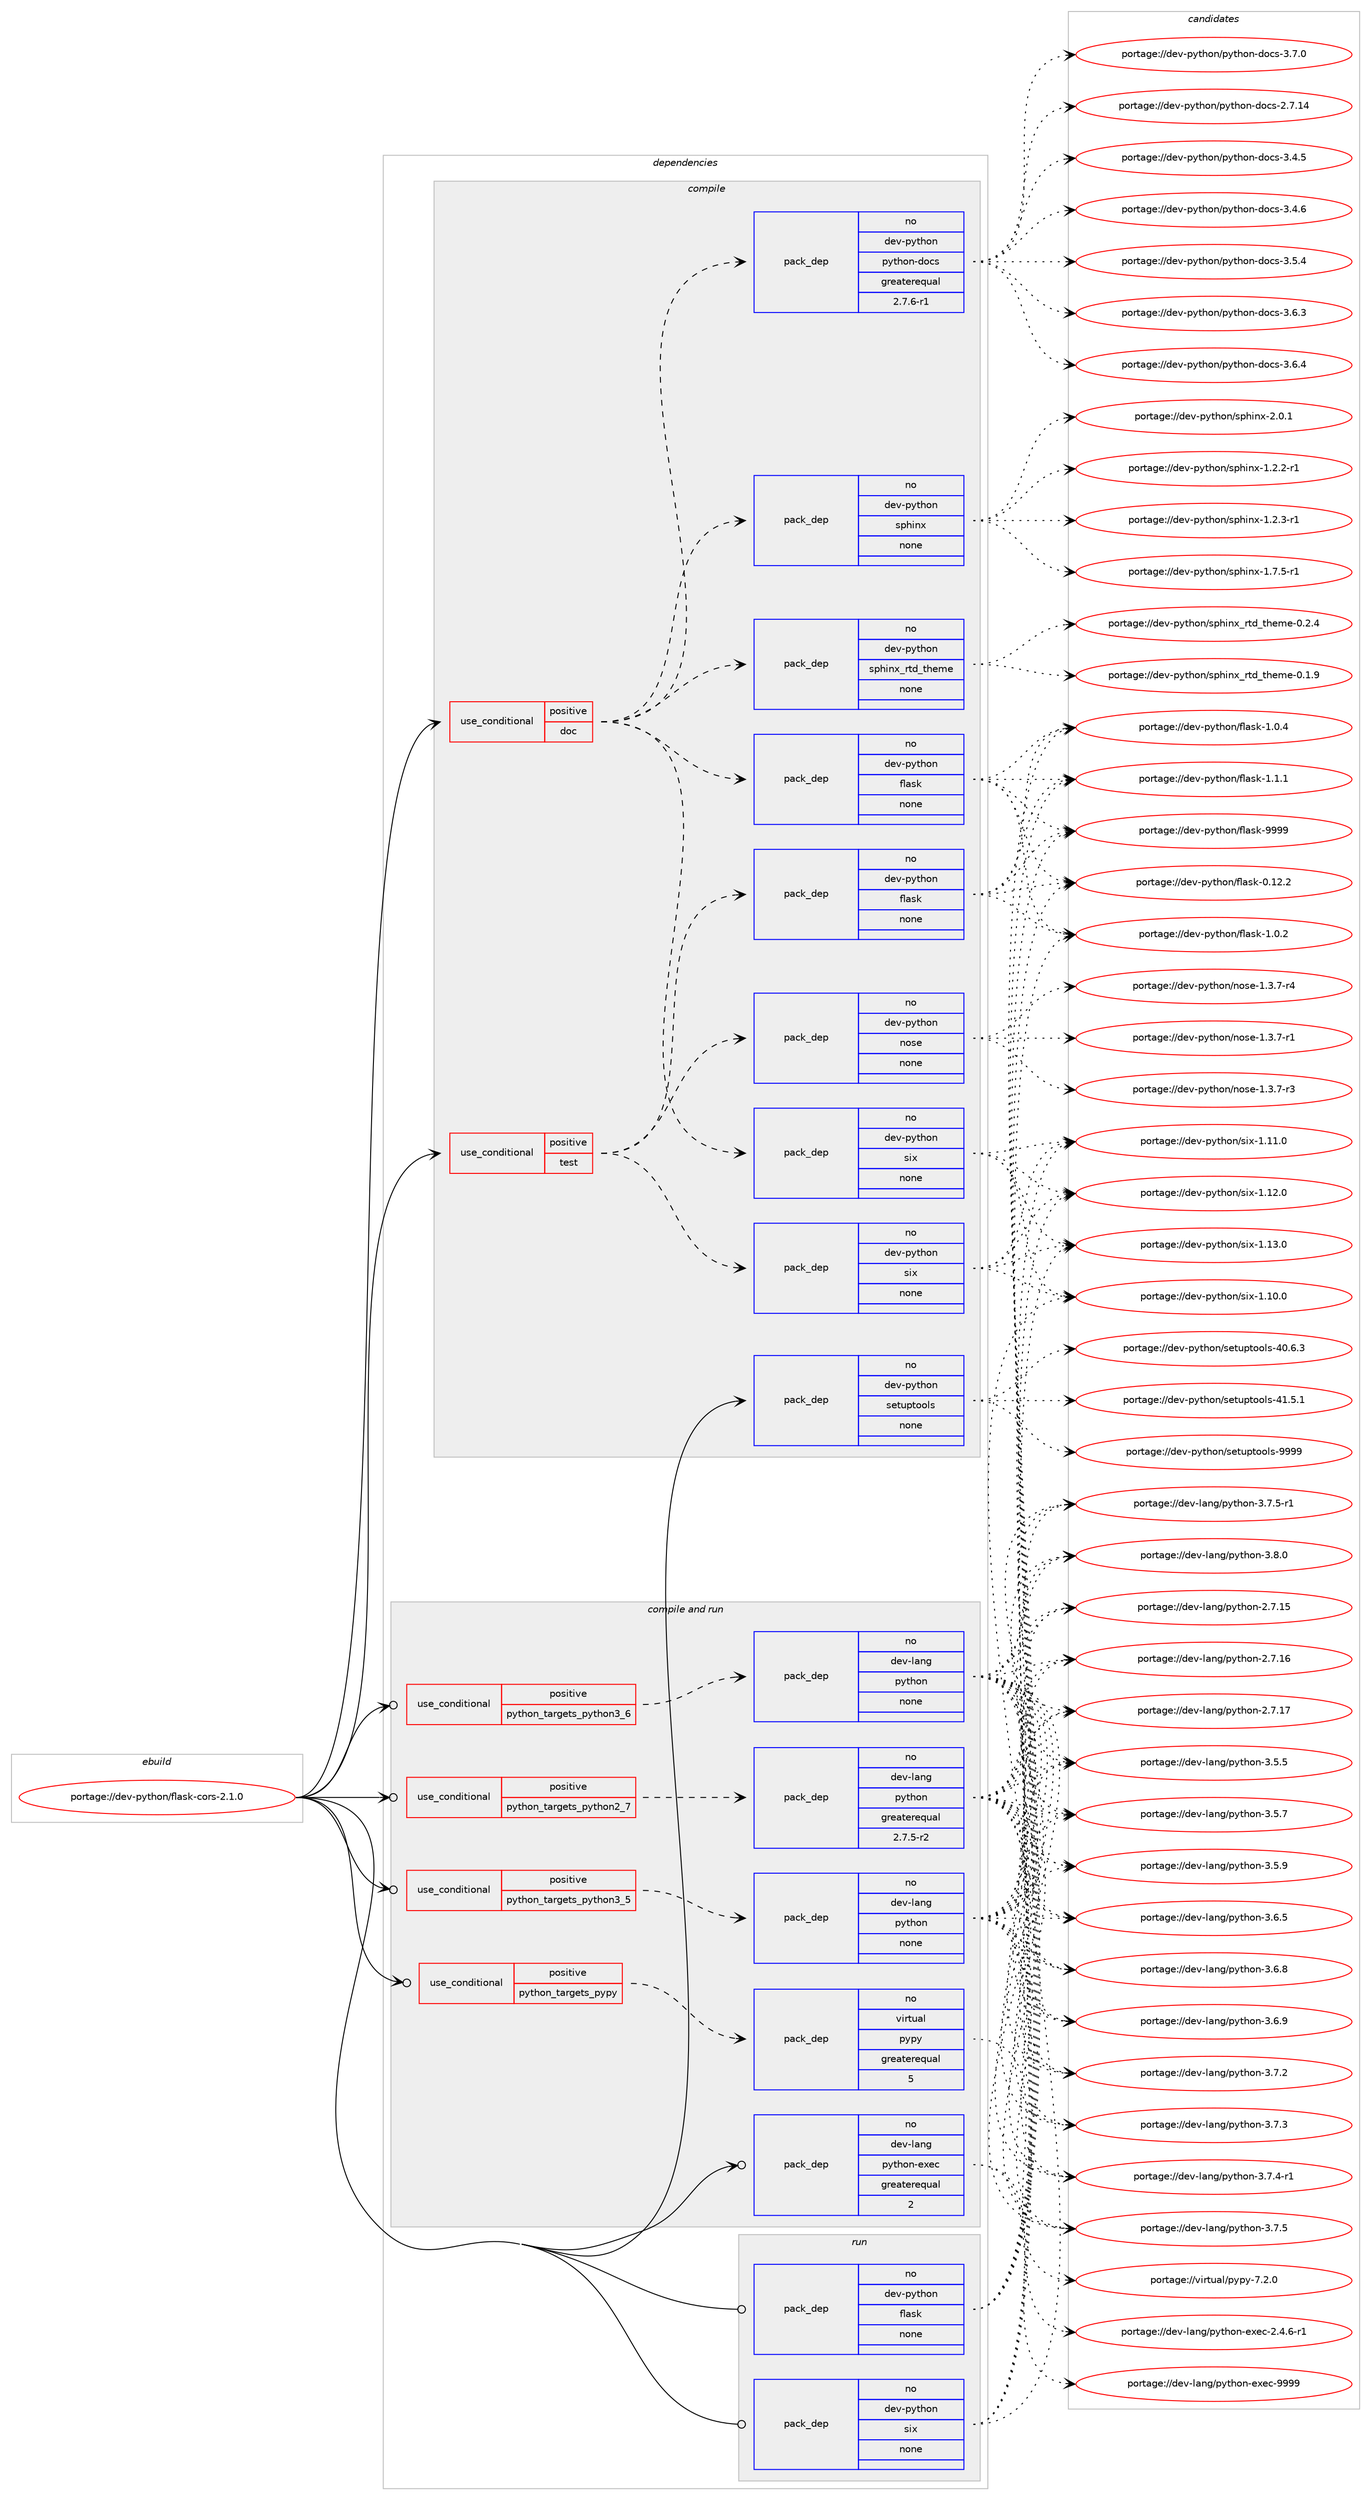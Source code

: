 digraph prolog {

# *************
# Graph options
# *************

newrank=true;
concentrate=true;
compound=true;
graph [rankdir=LR,fontname=Helvetica,fontsize=10,ranksep=1.5];#, ranksep=2.5, nodesep=0.2];
edge  [arrowhead=vee];
node  [fontname=Helvetica,fontsize=10];

# **********
# The ebuild
# **********

subgraph cluster_leftcol {
color=gray;
rank=same;
label=<<i>ebuild</i>>;
id [label="portage://dev-python/flask-cors-2.1.0", color=red, width=4, href="../dev-python/flask-cors-2.1.0.svg"];
}

# ****************
# The dependencies
# ****************

subgraph cluster_midcol {
color=gray;
label=<<i>dependencies</i>>;
subgraph cluster_compile {
fillcolor="#eeeeee";
style=filled;
label=<<i>compile</i>>;
subgraph cond28692 {
dependency139690 [label=<<TABLE BORDER="0" CELLBORDER="1" CELLSPACING="0" CELLPADDING="4"><TR><TD ROWSPAN="3" CELLPADDING="10">use_conditional</TD></TR><TR><TD>positive</TD></TR><TR><TD>doc</TD></TR></TABLE>>, shape=none, color=red];
subgraph pack107680 {
dependency139691 [label=<<TABLE BORDER="0" CELLBORDER="1" CELLSPACING="0" CELLPADDING="4" WIDTH="220"><TR><TD ROWSPAN="6" CELLPADDING="30">pack_dep</TD></TR><TR><TD WIDTH="110">no</TD></TR><TR><TD>dev-python</TD></TR><TR><TD>flask</TD></TR><TR><TD>none</TD></TR><TR><TD></TD></TR></TABLE>>, shape=none, color=blue];
}
dependency139690:e -> dependency139691:w [weight=20,style="dashed",arrowhead="vee"];
subgraph pack107681 {
dependency139692 [label=<<TABLE BORDER="0" CELLBORDER="1" CELLSPACING="0" CELLPADDING="4" WIDTH="220"><TR><TD ROWSPAN="6" CELLPADDING="30">pack_dep</TD></TR><TR><TD WIDTH="110">no</TD></TR><TR><TD>dev-python</TD></TR><TR><TD>six</TD></TR><TR><TD>none</TD></TR><TR><TD></TD></TR></TABLE>>, shape=none, color=blue];
}
dependency139690:e -> dependency139692:w [weight=20,style="dashed",arrowhead="vee"];
subgraph pack107682 {
dependency139693 [label=<<TABLE BORDER="0" CELLBORDER="1" CELLSPACING="0" CELLPADDING="4" WIDTH="220"><TR><TD ROWSPAN="6" CELLPADDING="30">pack_dep</TD></TR><TR><TD WIDTH="110">no</TD></TR><TR><TD>dev-python</TD></TR><TR><TD>sphinx</TD></TR><TR><TD>none</TD></TR><TR><TD></TD></TR></TABLE>>, shape=none, color=blue];
}
dependency139690:e -> dependency139693:w [weight=20,style="dashed",arrowhead="vee"];
subgraph pack107683 {
dependency139694 [label=<<TABLE BORDER="0" CELLBORDER="1" CELLSPACING="0" CELLPADDING="4" WIDTH="220"><TR><TD ROWSPAN="6" CELLPADDING="30">pack_dep</TD></TR><TR><TD WIDTH="110">no</TD></TR><TR><TD>dev-python</TD></TR><TR><TD>python-docs</TD></TR><TR><TD>greaterequal</TD></TR><TR><TD>2.7.6-r1</TD></TR></TABLE>>, shape=none, color=blue];
}
dependency139690:e -> dependency139694:w [weight=20,style="dashed",arrowhead="vee"];
subgraph pack107684 {
dependency139695 [label=<<TABLE BORDER="0" CELLBORDER="1" CELLSPACING="0" CELLPADDING="4" WIDTH="220"><TR><TD ROWSPAN="6" CELLPADDING="30">pack_dep</TD></TR><TR><TD WIDTH="110">no</TD></TR><TR><TD>dev-python</TD></TR><TR><TD>sphinx_rtd_theme</TD></TR><TR><TD>none</TD></TR><TR><TD></TD></TR></TABLE>>, shape=none, color=blue];
}
dependency139690:e -> dependency139695:w [weight=20,style="dashed",arrowhead="vee"];
}
id:e -> dependency139690:w [weight=20,style="solid",arrowhead="vee"];
subgraph cond28693 {
dependency139696 [label=<<TABLE BORDER="0" CELLBORDER="1" CELLSPACING="0" CELLPADDING="4"><TR><TD ROWSPAN="3" CELLPADDING="10">use_conditional</TD></TR><TR><TD>positive</TD></TR><TR><TD>test</TD></TR></TABLE>>, shape=none, color=red];
subgraph pack107685 {
dependency139697 [label=<<TABLE BORDER="0" CELLBORDER="1" CELLSPACING="0" CELLPADDING="4" WIDTH="220"><TR><TD ROWSPAN="6" CELLPADDING="30">pack_dep</TD></TR><TR><TD WIDTH="110">no</TD></TR><TR><TD>dev-python</TD></TR><TR><TD>flask</TD></TR><TR><TD>none</TD></TR><TR><TD></TD></TR></TABLE>>, shape=none, color=blue];
}
dependency139696:e -> dependency139697:w [weight=20,style="dashed",arrowhead="vee"];
subgraph pack107686 {
dependency139698 [label=<<TABLE BORDER="0" CELLBORDER="1" CELLSPACING="0" CELLPADDING="4" WIDTH="220"><TR><TD ROWSPAN="6" CELLPADDING="30">pack_dep</TD></TR><TR><TD WIDTH="110">no</TD></TR><TR><TD>dev-python</TD></TR><TR><TD>six</TD></TR><TR><TD>none</TD></TR><TR><TD></TD></TR></TABLE>>, shape=none, color=blue];
}
dependency139696:e -> dependency139698:w [weight=20,style="dashed",arrowhead="vee"];
subgraph pack107687 {
dependency139699 [label=<<TABLE BORDER="0" CELLBORDER="1" CELLSPACING="0" CELLPADDING="4" WIDTH="220"><TR><TD ROWSPAN="6" CELLPADDING="30">pack_dep</TD></TR><TR><TD WIDTH="110">no</TD></TR><TR><TD>dev-python</TD></TR><TR><TD>nose</TD></TR><TR><TD>none</TD></TR><TR><TD></TD></TR></TABLE>>, shape=none, color=blue];
}
dependency139696:e -> dependency139699:w [weight=20,style="dashed",arrowhead="vee"];
}
id:e -> dependency139696:w [weight=20,style="solid",arrowhead="vee"];
subgraph pack107688 {
dependency139700 [label=<<TABLE BORDER="0" CELLBORDER="1" CELLSPACING="0" CELLPADDING="4" WIDTH="220"><TR><TD ROWSPAN="6" CELLPADDING="30">pack_dep</TD></TR><TR><TD WIDTH="110">no</TD></TR><TR><TD>dev-python</TD></TR><TR><TD>setuptools</TD></TR><TR><TD>none</TD></TR><TR><TD></TD></TR></TABLE>>, shape=none, color=blue];
}
id:e -> dependency139700:w [weight=20,style="solid",arrowhead="vee"];
}
subgraph cluster_compileandrun {
fillcolor="#eeeeee";
style=filled;
label=<<i>compile and run</i>>;
subgraph cond28694 {
dependency139701 [label=<<TABLE BORDER="0" CELLBORDER="1" CELLSPACING="0" CELLPADDING="4"><TR><TD ROWSPAN="3" CELLPADDING="10">use_conditional</TD></TR><TR><TD>positive</TD></TR><TR><TD>python_targets_pypy</TD></TR></TABLE>>, shape=none, color=red];
subgraph pack107689 {
dependency139702 [label=<<TABLE BORDER="0" CELLBORDER="1" CELLSPACING="0" CELLPADDING="4" WIDTH="220"><TR><TD ROWSPAN="6" CELLPADDING="30">pack_dep</TD></TR><TR><TD WIDTH="110">no</TD></TR><TR><TD>virtual</TD></TR><TR><TD>pypy</TD></TR><TR><TD>greaterequal</TD></TR><TR><TD>5</TD></TR></TABLE>>, shape=none, color=blue];
}
dependency139701:e -> dependency139702:w [weight=20,style="dashed",arrowhead="vee"];
}
id:e -> dependency139701:w [weight=20,style="solid",arrowhead="odotvee"];
subgraph cond28695 {
dependency139703 [label=<<TABLE BORDER="0" CELLBORDER="1" CELLSPACING="0" CELLPADDING="4"><TR><TD ROWSPAN="3" CELLPADDING="10">use_conditional</TD></TR><TR><TD>positive</TD></TR><TR><TD>python_targets_python2_7</TD></TR></TABLE>>, shape=none, color=red];
subgraph pack107690 {
dependency139704 [label=<<TABLE BORDER="0" CELLBORDER="1" CELLSPACING="0" CELLPADDING="4" WIDTH="220"><TR><TD ROWSPAN="6" CELLPADDING="30">pack_dep</TD></TR><TR><TD WIDTH="110">no</TD></TR><TR><TD>dev-lang</TD></TR><TR><TD>python</TD></TR><TR><TD>greaterequal</TD></TR><TR><TD>2.7.5-r2</TD></TR></TABLE>>, shape=none, color=blue];
}
dependency139703:e -> dependency139704:w [weight=20,style="dashed",arrowhead="vee"];
}
id:e -> dependency139703:w [weight=20,style="solid",arrowhead="odotvee"];
subgraph cond28696 {
dependency139705 [label=<<TABLE BORDER="0" CELLBORDER="1" CELLSPACING="0" CELLPADDING="4"><TR><TD ROWSPAN="3" CELLPADDING="10">use_conditional</TD></TR><TR><TD>positive</TD></TR><TR><TD>python_targets_python3_5</TD></TR></TABLE>>, shape=none, color=red];
subgraph pack107691 {
dependency139706 [label=<<TABLE BORDER="0" CELLBORDER="1" CELLSPACING="0" CELLPADDING="4" WIDTH="220"><TR><TD ROWSPAN="6" CELLPADDING="30">pack_dep</TD></TR><TR><TD WIDTH="110">no</TD></TR><TR><TD>dev-lang</TD></TR><TR><TD>python</TD></TR><TR><TD>none</TD></TR><TR><TD></TD></TR></TABLE>>, shape=none, color=blue];
}
dependency139705:e -> dependency139706:w [weight=20,style="dashed",arrowhead="vee"];
}
id:e -> dependency139705:w [weight=20,style="solid",arrowhead="odotvee"];
subgraph cond28697 {
dependency139707 [label=<<TABLE BORDER="0" CELLBORDER="1" CELLSPACING="0" CELLPADDING="4"><TR><TD ROWSPAN="3" CELLPADDING="10">use_conditional</TD></TR><TR><TD>positive</TD></TR><TR><TD>python_targets_python3_6</TD></TR></TABLE>>, shape=none, color=red];
subgraph pack107692 {
dependency139708 [label=<<TABLE BORDER="0" CELLBORDER="1" CELLSPACING="0" CELLPADDING="4" WIDTH="220"><TR><TD ROWSPAN="6" CELLPADDING="30">pack_dep</TD></TR><TR><TD WIDTH="110">no</TD></TR><TR><TD>dev-lang</TD></TR><TR><TD>python</TD></TR><TR><TD>none</TD></TR><TR><TD></TD></TR></TABLE>>, shape=none, color=blue];
}
dependency139707:e -> dependency139708:w [weight=20,style="dashed",arrowhead="vee"];
}
id:e -> dependency139707:w [weight=20,style="solid",arrowhead="odotvee"];
subgraph pack107693 {
dependency139709 [label=<<TABLE BORDER="0" CELLBORDER="1" CELLSPACING="0" CELLPADDING="4" WIDTH="220"><TR><TD ROWSPAN="6" CELLPADDING="30">pack_dep</TD></TR><TR><TD WIDTH="110">no</TD></TR><TR><TD>dev-lang</TD></TR><TR><TD>python-exec</TD></TR><TR><TD>greaterequal</TD></TR><TR><TD>2</TD></TR></TABLE>>, shape=none, color=blue];
}
id:e -> dependency139709:w [weight=20,style="solid",arrowhead="odotvee"];
}
subgraph cluster_run {
fillcolor="#eeeeee";
style=filled;
label=<<i>run</i>>;
subgraph pack107694 {
dependency139710 [label=<<TABLE BORDER="0" CELLBORDER="1" CELLSPACING="0" CELLPADDING="4" WIDTH="220"><TR><TD ROWSPAN="6" CELLPADDING="30">pack_dep</TD></TR><TR><TD WIDTH="110">no</TD></TR><TR><TD>dev-python</TD></TR><TR><TD>flask</TD></TR><TR><TD>none</TD></TR><TR><TD></TD></TR></TABLE>>, shape=none, color=blue];
}
id:e -> dependency139710:w [weight=20,style="solid",arrowhead="odot"];
subgraph pack107695 {
dependency139711 [label=<<TABLE BORDER="0" CELLBORDER="1" CELLSPACING="0" CELLPADDING="4" WIDTH="220"><TR><TD ROWSPAN="6" CELLPADDING="30">pack_dep</TD></TR><TR><TD WIDTH="110">no</TD></TR><TR><TD>dev-python</TD></TR><TR><TD>six</TD></TR><TR><TD>none</TD></TR><TR><TD></TD></TR></TABLE>>, shape=none, color=blue];
}
id:e -> dependency139711:w [weight=20,style="solid",arrowhead="odot"];
}
}

# **************
# The candidates
# **************

subgraph cluster_choices {
rank=same;
color=gray;
label=<<i>candidates</i>>;

subgraph choice107680 {
color=black;
nodesep=1;
choiceportage10010111845112121116104111110471021089711510745484649504650 [label="portage://dev-python/flask-0.12.2", color=red, width=4,href="../dev-python/flask-0.12.2.svg"];
choiceportage100101118451121211161041111104710210897115107454946484650 [label="portage://dev-python/flask-1.0.2", color=red, width=4,href="../dev-python/flask-1.0.2.svg"];
choiceportage100101118451121211161041111104710210897115107454946484652 [label="portage://dev-python/flask-1.0.4", color=red, width=4,href="../dev-python/flask-1.0.4.svg"];
choiceportage100101118451121211161041111104710210897115107454946494649 [label="portage://dev-python/flask-1.1.1", color=red, width=4,href="../dev-python/flask-1.1.1.svg"];
choiceportage1001011184511212111610411111047102108971151074557575757 [label="portage://dev-python/flask-9999", color=red, width=4,href="../dev-python/flask-9999.svg"];
dependency139691:e -> choiceportage10010111845112121116104111110471021089711510745484649504650:w [style=dotted,weight="100"];
dependency139691:e -> choiceportage100101118451121211161041111104710210897115107454946484650:w [style=dotted,weight="100"];
dependency139691:e -> choiceportage100101118451121211161041111104710210897115107454946484652:w [style=dotted,weight="100"];
dependency139691:e -> choiceportage100101118451121211161041111104710210897115107454946494649:w [style=dotted,weight="100"];
dependency139691:e -> choiceportage1001011184511212111610411111047102108971151074557575757:w [style=dotted,weight="100"];
}
subgraph choice107681 {
color=black;
nodesep=1;
choiceportage100101118451121211161041111104711510512045494649484648 [label="portage://dev-python/six-1.10.0", color=red, width=4,href="../dev-python/six-1.10.0.svg"];
choiceportage100101118451121211161041111104711510512045494649494648 [label="portage://dev-python/six-1.11.0", color=red, width=4,href="../dev-python/six-1.11.0.svg"];
choiceportage100101118451121211161041111104711510512045494649504648 [label="portage://dev-python/six-1.12.0", color=red, width=4,href="../dev-python/six-1.12.0.svg"];
choiceportage100101118451121211161041111104711510512045494649514648 [label="portage://dev-python/six-1.13.0", color=red, width=4,href="../dev-python/six-1.13.0.svg"];
dependency139692:e -> choiceportage100101118451121211161041111104711510512045494649484648:w [style=dotted,weight="100"];
dependency139692:e -> choiceportage100101118451121211161041111104711510512045494649494648:w [style=dotted,weight="100"];
dependency139692:e -> choiceportage100101118451121211161041111104711510512045494649504648:w [style=dotted,weight="100"];
dependency139692:e -> choiceportage100101118451121211161041111104711510512045494649514648:w [style=dotted,weight="100"];
}
subgraph choice107682 {
color=black;
nodesep=1;
choiceportage10010111845112121116104111110471151121041051101204549465046504511449 [label="portage://dev-python/sphinx-1.2.2-r1", color=red, width=4,href="../dev-python/sphinx-1.2.2-r1.svg"];
choiceportage10010111845112121116104111110471151121041051101204549465046514511449 [label="portage://dev-python/sphinx-1.2.3-r1", color=red, width=4,href="../dev-python/sphinx-1.2.3-r1.svg"];
choiceportage10010111845112121116104111110471151121041051101204549465546534511449 [label="portage://dev-python/sphinx-1.7.5-r1", color=red, width=4,href="../dev-python/sphinx-1.7.5-r1.svg"];
choiceportage1001011184511212111610411111047115112104105110120455046484649 [label="portage://dev-python/sphinx-2.0.1", color=red, width=4,href="../dev-python/sphinx-2.0.1.svg"];
dependency139693:e -> choiceportage10010111845112121116104111110471151121041051101204549465046504511449:w [style=dotted,weight="100"];
dependency139693:e -> choiceportage10010111845112121116104111110471151121041051101204549465046514511449:w [style=dotted,weight="100"];
dependency139693:e -> choiceportage10010111845112121116104111110471151121041051101204549465546534511449:w [style=dotted,weight="100"];
dependency139693:e -> choiceportage1001011184511212111610411111047115112104105110120455046484649:w [style=dotted,weight="100"];
}
subgraph choice107683 {
color=black;
nodesep=1;
choiceportage1001011184511212111610411111047112121116104111110451001119911545504655464952 [label="portage://dev-python/python-docs-2.7.14", color=red, width=4,href="../dev-python/python-docs-2.7.14.svg"];
choiceportage10010111845112121116104111110471121211161041111104510011199115455146524653 [label="portage://dev-python/python-docs-3.4.5", color=red, width=4,href="../dev-python/python-docs-3.4.5.svg"];
choiceportage10010111845112121116104111110471121211161041111104510011199115455146524654 [label="portage://dev-python/python-docs-3.4.6", color=red, width=4,href="../dev-python/python-docs-3.4.6.svg"];
choiceportage10010111845112121116104111110471121211161041111104510011199115455146534652 [label="portage://dev-python/python-docs-3.5.4", color=red, width=4,href="../dev-python/python-docs-3.5.4.svg"];
choiceportage10010111845112121116104111110471121211161041111104510011199115455146544651 [label="portage://dev-python/python-docs-3.6.3", color=red, width=4,href="../dev-python/python-docs-3.6.3.svg"];
choiceportage10010111845112121116104111110471121211161041111104510011199115455146544652 [label="portage://dev-python/python-docs-3.6.4", color=red, width=4,href="../dev-python/python-docs-3.6.4.svg"];
choiceportage10010111845112121116104111110471121211161041111104510011199115455146554648 [label="portage://dev-python/python-docs-3.7.0", color=red, width=4,href="../dev-python/python-docs-3.7.0.svg"];
dependency139694:e -> choiceportage1001011184511212111610411111047112121116104111110451001119911545504655464952:w [style=dotted,weight="100"];
dependency139694:e -> choiceportage10010111845112121116104111110471121211161041111104510011199115455146524653:w [style=dotted,weight="100"];
dependency139694:e -> choiceportage10010111845112121116104111110471121211161041111104510011199115455146524654:w [style=dotted,weight="100"];
dependency139694:e -> choiceportage10010111845112121116104111110471121211161041111104510011199115455146534652:w [style=dotted,weight="100"];
dependency139694:e -> choiceportage10010111845112121116104111110471121211161041111104510011199115455146544651:w [style=dotted,weight="100"];
dependency139694:e -> choiceportage10010111845112121116104111110471121211161041111104510011199115455146544652:w [style=dotted,weight="100"];
dependency139694:e -> choiceportage10010111845112121116104111110471121211161041111104510011199115455146554648:w [style=dotted,weight="100"];
}
subgraph choice107684 {
color=black;
nodesep=1;
choiceportage10010111845112121116104111110471151121041051101209511411610095116104101109101454846494657 [label="portage://dev-python/sphinx_rtd_theme-0.1.9", color=red, width=4,href="../dev-python/sphinx_rtd_theme-0.1.9.svg"];
choiceportage10010111845112121116104111110471151121041051101209511411610095116104101109101454846504652 [label="portage://dev-python/sphinx_rtd_theme-0.2.4", color=red, width=4,href="../dev-python/sphinx_rtd_theme-0.2.4.svg"];
dependency139695:e -> choiceportage10010111845112121116104111110471151121041051101209511411610095116104101109101454846494657:w [style=dotted,weight="100"];
dependency139695:e -> choiceportage10010111845112121116104111110471151121041051101209511411610095116104101109101454846504652:w [style=dotted,weight="100"];
}
subgraph choice107685 {
color=black;
nodesep=1;
choiceportage10010111845112121116104111110471021089711510745484649504650 [label="portage://dev-python/flask-0.12.2", color=red, width=4,href="../dev-python/flask-0.12.2.svg"];
choiceportage100101118451121211161041111104710210897115107454946484650 [label="portage://dev-python/flask-1.0.2", color=red, width=4,href="../dev-python/flask-1.0.2.svg"];
choiceportage100101118451121211161041111104710210897115107454946484652 [label="portage://dev-python/flask-1.0.4", color=red, width=4,href="../dev-python/flask-1.0.4.svg"];
choiceportage100101118451121211161041111104710210897115107454946494649 [label="portage://dev-python/flask-1.1.1", color=red, width=4,href="../dev-python/flask-1.1.1.svg"];
choiceportage1001011184511212111610411111047102108971151074557575757 [label="portage://dev-python/flask-9999", color=red, width=4,href="../dev-python/flask-9999.svg"];
dependency139697:e -> choiceportage10010111845112121116104111110471021089711510745484649504650:w [style=dotted,weight="100"];
dependency139697:e -> choiceportage100101118451121211161041111104710210897115107454946484650:w [style=dotted,weight="100"];
dependency139697:e -> choiceportage100101118451121211161041111104710210897115107454946484652:w [style=dotted,weight="100"];
dependency139697:e -> choiceportage100101118451121211161041111104710210897115107454946494649:w [style=dotted,weight="100"];
dependency139697:e -> choiceportage1001011184511212111610411111047102108971151074557575757:w [style=dotted,weight="100"];
}
subgraph choice107686 {
color=black;
nodesep=1;
choiceportage100101118451121211161041111104711510512045494649484648 [label="portage://dev-python/six-1.10.0", color=red, width=4,href="../dev-python/six-1.10.0.svg"];
choiceportage100101118451121211161041111104711510512045494649494648 [label="portage://dev-python/six-1.11.0", color=red, width=4,href="../dev-python/six-1.11.0.svg"];
choiceportage100101118451121211161041111104711510512045494649504648 [label="portage://dev-python/six-1.12.0", color=red, width=4,href="../dev-python/six-1.12.0.svg"];
choiceportage100101118451121211161041111104711510512045494649514648 [label="portage://dev-python/six-1.13.0", color=red, width=4,href="../dev-python/six-1.13.0.svg"];
dependency139698:e -> choiceportage100101118451121211161041111104711510512045494649484648:w [style=dotted,weight="100"];
dependency139698:e -> choiceportage100101118451121211161041111104711510512045494649494648:w [style=dotted,weight="100"];
dependency139698:e -> choiceportage100101118451121211161041111104711510512045494649504648:w [style=dotted,weight="100"];
dependency139698:e -> choiceportage100101118451121211161041111104711510512045494649514648:w [style=dotted,weight="100"];
}
subgraph choice107687 {
color=black;
nodesep=1;
choiceportage10010111845112121116104111110471101111151014549465146554511449 [label="portage://dev-python/nose-1.3.7-r1", color=red, width=4,href="../dev-python/nose-1.3.7-r1.svg"];
choiceportage10010111845112121116104111110471101111151014549465146554511451 [label="portage://dev-python/nose-1.3.7-r3", color=red, width=4,href="../dev-python/nose-1.3.7-r3.svg"];
choiceportage10010111845112121116104111110471101111151014549465146554511452 [label="portage://dev-python/nose-1.3.7-r4", color=red, width=4,href="../dev-python/nose-1.3.7-r4.svg"];
dependency139699:e -> choiceportage10010111845112121116104111110471101111151014549465146554511449:w [style=dotted,weight="100"];
dependency139699:e -> choiceportage10010111845112121116104111110471101111151014549465146554511451:w [style=dotted,weight="100"];
dependency139699:e -> choiceportage10010111845112121116104111110471101111151014549465146554511452:w [style=dotted,weight="100"];
}
subgraph choice107688 {
color=black;
nodesep=1;
choiceportage100101118451121211161041111104711510111611711211611111110811545524846544651 [label="portage://dev-python/setuptools-40.6.3", color=red, width=4,href="../dev-python/setuptools-40.6.3.svg"];
choiceportage100101118451121211161041111104711510111611711211611111110811545524946534649 [label="portage://dev-python/setuptools-41.5.1", color=red, width=4,href="../dev-python/setuptools-41.5.1.svg"];
choiceportage10010111845112121116104111110471151011161171121161111111081154557575757 [label="portage://dev-python/setuptools-9999", color=red, width=4,href="../dev-python/setuptools-9999.svg"];
dependency139700:e -> choiceportage100101118451121211161041111104711510111611711211611111110811545524846544651:w [style=dotted,weight="100"];
dependency139700:e -> choiceportage100101118451121211161041111104711510111611711211611111110811545524946534649:w [style=dotted,weight="100"];
dependency139700:e -> choiceportage10010111845112121116104111110471151011161171121161111111081154557575757:w [style=dotted,weight="100"];
}
subgraph choice107689 {
color=black;
nodesep=1;
choiceportage1181051141161179710847112121112121455546504648 [label="portage://virtual/pypy-7.2.0", color=red, width=4,href="../virtual/pypy-7.2.0.svg"];
dependency139702:e -> choiceportage1181051141161179710847112121112121455546504648:w [style=dotted,weight="100"];
}
subgraph choice107690 {
color=black;
nodesep=1;
choiceportage10010111845108971101034711212111610411111045504655464953 [label="portage://dev-lang/python-2.7.15", color=red, width=4,href="../dev-lang/python-2.7.15.svg"];
choiceportage10010111845108971101034711212111610411111045504655464954 [label="portage://dev-lang/python-2.7.16", color=red, width=4,href="../dev-lang/python-2.7.16.svg"];
choiceportage10010111845108971101034711212111610411111045504655464955 [label="portage://dev-lang/python-2.7.17", color=red, width=4,href="../dev-lang/python-2.7.17.svg"];
choiceportage100101118451089711010347112121116104111110455146534653 [label="portage://dev-lang/python-3.5.5", color=red, width=4,href="../dev-lang/python-3.5.5.svg"];
choiceportage100101118451089711010347112121116104111110455146534655 [label="portage://dev-lang/python-3.5.7", color=red, width=4,href="../dev-lang/python-3.5.7.svg"];
choiceportage100101118451089711010347112121116104111110455146534657 [label="portage://dev-lang/python-3.5.9", color=red, width=4,href="../dev-lang/python-3.5.9.svg"];
choiceportage100101118451089711010347112121116104111110455146544653 [label="portage://dev-lang/python-3.6.5", color=red, width=4,href="../dev-lang/python-3.6.5.svg"];
choiceportage100101118451089711010347112121116104111110455146544656 [label="portage://dev-lang/python-3.6.8", color=red, width=4,href="../dev-lang/python-3.6.8.svg"];
choiceportage100101118451089711010347112121116104111110455146544657 [label="portage://dev-lang/python-3.6.9", color=red, width=4,href="../dev-lang/python-3.6.9.svg"];
choiceportage100101118451089711010347112121116104111110455146554650 [label="portage://dev-lang/python-3.7.2", color=red, width=4,href="../dev-lang/python-3.7.2.svg"];
choiceportage100101118451089711010347112121116104111110455146554651 [label="portage://dev-lang/python-3.7.3", color=red, width=4,href="../dev-lang/python-3.7.3.svg"];
choiceportage1001011184510897110103471121211161041111104551465546524511449 [label="portage://dev-lang/python-3.7.4-r1", color=red, width=4,href="../dev-lang/python-3.7.4-r1.svg"];
choiceportage100101118451089711010347112121116104111110455146554653 [label="portage://dev-lang/python-3.7.5", color=red, width=4,href="../dev-lang/python-3.7.5.svg"];
choiceportage1001011184510897110103471121211161041111104551465546534511449 [label="portage://dev-lang/python-3.7.5-r1", color=red, width=4,href="../dev-lang/python-3.7.5-r1.svg"];
choiceportage100101118451089711010347112121116104111110455146564648 [label="portage://dev-lang/python-3.8.0", color=red, width=4,href="../dev-lang/python-3.8.0.svg"];
dependency139704:e -> choiceportage10010111845108971101034711212111610411111045504655464953:w [style=dotted,weight="100"];
dependency139704:e -> choiceportage10010111845108971101034711212111610411111045504655464954:w [style=dotted,weight="100"];
dependency139704:e -> choiceportage10010111845108971101034711212111610411111045504655464955:w [style=dotted,weight="100"];
dependency139704:e -> choiceportage100101118451089711010347112121116104111110455146534653:w [style=dotted,weight="100"];
dependency139704:e -> choiceportage100101118451089711010347112121116104111110455146534655:w [style=dotted,weight="100"];
dependency139704:e -> choiceportage100101118451089711010347112121116104111110455146534657:w [style=dotted,weight="100"];
dependency139704:e -> choiceportage100101118451089711010347112121116104111110455146544653:w [style=dotted,weight="100"];
dependency139704:e -> choiceportage100101118451089711010347112121116104111110455146544656:w [style=dotted,weight="100"];
dependency139704:e -> choiceportage100101118451089711010347112121116104111110455146544657:w [style=dotted,weight="100"];
dependency139704:e -> choiceportage100101118451089711010347112121116104111110455146554650:w [style=dotted,weight="100"];
dependency139704:e -> choiceportage100101118451089711010347112121116104111110455146554651:w [style=dotted,weight="100"];
dependency139704:e -> choiceportage1001011184510897110103471121211161041111104551465546524511449:w [style=dotted,weight="100"];
dependency139704:e -> choiceportage100101118451089711010347112121116104111110455146554653:w [style=dotted,weight="100"];
dependency139704:e -> choiceportage1001011184510897110103471121211161041111104551465546534511449:w [style=dotted,weight="100"];
dependency139704:e -> choiceportage100101118451089711010347112121116104111110455146564648:w [style=dotted,weight="100"];
}
subgraph choice107691 {
color=black;
nodesep=1;
choiceportage10010111845108971101034711212111610411111045504655464953 [label="portage://dev-lang/python-2.7.15", color=red, width=4,href="../dev-lang/python-2.7.15.svg"];
choiceportage10010111845108971101034711212111610411111045504655464954 [label="portage://dev-lang/python-2.7.16", color=red, width=4,href="../dev-lang/python-2.7.16.svg"];
choiceportage10010111845108971101034711212111610411111045504655464955 [label="portage://dev-lang/python-2.7.17", color=red, width=4,href="../dev-lang/python-2.7.17.svg"];
choiceportage100101118451089711010347112121116104111110455146534653 [label="portage://dev-lang/python-3.5.5", color=red, width=4,href="../dev-lang/python-3.5.5.svg"];
choiceportage100101118451089711010347112121116104111110455146534655 [label="portage://dev-lang/python-3.5.7", color=red, width=4,href="../dev-lang/python-3.5.7.svg"];
choiceportage100101118451089711010347112121116104111110455146534657 [label="portage://dev-lang/python-3.5.9", color=red, width=4,href="../dev-lang/python-3.5.9.svg"];
choiceportage100101118451089711010347112121116104111110455146544653 [label="portage://dev-lang/python-3.6.5", color=red, width=4,href="../dev-lang/python-3.6.5.svg"];
choiceportage100101118451089711010347112121116104111110455146544656 [label="portage://dev-lang/python-3.6.8", color=red, width=4,href="../dev-lang/python-3.6.8.svg"];
choiceportage100101118451089711010347112121116104111110455146544657 [label="portage://dev-lang/python-3.6.9", color=red, width=4,href="../dev-lang/python-3.6.9.svg"];
choiceportage100101118451089711010347112121116104111110455146554650 [label="portage://dev-lang/python-3.7.2", color=red, width=4,href="../dev-lang/python-3.7.2.svg"];
choiceportage100101118451089711010347112121116104111110455146554651 [label="portage://dev-lang/python-3.7.3", color=red, width=4,href="../dev-lang/python-3.7.3.svg"];
choiceportage1001011184510897110103471121211161041111104551465546524511449 [label="portage://dev-lang/python-3.7.4-r1", color=red, width=4,href="../dev-lang/python-3.7.4-r1.svg"];
choiceportage100101118451089711010347112121116104111110455146554653 [label="portage://dev-lang/python-3.7.5", color=red, width=4,href="../dev-lang/python-3.7.5.svg"];
choiceportage1001011184510897110103471121211161041111104551465546534511449 [label="portage://dev-lang/python-3.7.5-r1", color=red, width=4,href="../dev-lang/python-3.7.5-r1.svg"];
choiceportage100101118451089711010347112121116104111110455146564648 [label="portage://dev-lang/python-3.8.0", color=red, width=4,href="../dev-lang/python-3.8.0.svg"];
dependency139706:e -> choiceportage10010111845108971101034711212111610411111045504655464953:w [style=dotted,weight="100"];
dependency139706:e -> choiceportage10010111845108971101034711212111610411111045504655464954:w [style=dotted,weight="100"];
dependency139706:e -> choiceportage10010111845108971101034711212111610411111045504655464955:w [style=dotted,weight="100"];
dependency139706:e -> choiceportage100101118451089711010347112121116104111110455146534653:w [style=dotted,weight="100"];
dependency139706:e -> choiceportage100101118451089711010347112121116104111110455146534655:w [style=dotted,weight="100"];
dependency139706:e -> choiceportage100101118451089711010347112121116104111110455146534657:w [style=dotted,weight="100"];
dependency139706:e -> choiceportage100101118451089711010347112121116104111110455146544653:w [style=dotted,weight="100"];
dependency139706:e -> choiceportage100101118451089711010347112121116104111110455146544656:w [style=dotted,weight="100"];
dependency139706:e -> choiceportage100101118451089711010347112121116104111110455146544657:w [style=dotted,weight="100"];
dependency139706:e -> choiceportage100101118451089711010347112121116104111110455146554650:w [style=dotted,weight="100"];
dependency139706:e -> choiceportage100101118451089711010347112121116104111110455146554651:w [style=dotted,weight="100"];
dependency139706:e -> choiceportage1001011184510897110103471121211161041111104551465546524511449:w [style=dotted,weight="100"];
dependency139706:e -> choiceportage100101118451089711010347112121116104111110455146554653:w [style=dotted,weight="100"];
dependency139706:e -> choiceportage1001011184510897110103471121211161041111104551465546534511449:w [style=dotted,weight="100"];
dependency139706:e -> choiceportage100101118451089711010347112121116104111110455146564648:w [style=dotted,weight="100"];
}
subgraph choice107692 {
color=black;
nodesep=1;
choiceportage10010111845108971101034711212111610411111045504655464953 [label="portage://dev-lang/python-2.7.15", color=red, width=4,href="../dev-lang/python-2.7.15.svg"];
choiceportage10010111845108971101034711212111610411111045504655464954 [label="portage://dev-lang/python-2.7.16", color=red, width=4,href="../dev-lang/python-2.7.16.svg"];
choiceportage10010111845108971101034711212111610411111045504655464955 [label="portage://dev-lang/python-2.7.17", color=red, width=4,href="../dev-lang/python-2.7.17.svg"];
choiceportage100101118451089711010347112121116104111110455146534653 [label="portage://dev-lang/python-3.5.5", color=red, width=4,href="../dev-lang/python-3.5.5.svg"];
choiceportage100101118451089711010347112121116104111110455146534655 [label="portage://dev-lang/python-3.5.7", color=red, width=4,href="../dev-lang/python-3.5.7.svg"];
choiceportage100101118451089711010347112121116104111110455146534657 [label="portage://dev-lang/python-3.5.9", color=red, width=4,href="../dev-lang/python-3.5.9.svg"];
choiceportage100101118451089711010347112121116104111110455146544653 [label="portage://dev-lang/python-3.6.5", color=red, width=4,href="../dev-lang/python-3.6.5.svg"];
choiceportage100101118451089711010347112121116104111110455146544656 [label="portage://dev-lang/python-3.6.8", color=red, width=4,href="../dev-lang/python-3.6.8.svg"];
choiceportage100101118451089711010347112121116104111110455146544657 [label="portage://dev-lang/python-3.6.9", color=red, width=4,href="../dev-lang/python-3.6.9.svg"];
choiceportage100101118451089711010347112121116104111110455146554650 [label="portage://dev-lang/python-3.7.2", color=red, width=4,href="../dev-lang/python-3.7.2.svg"];
choiceportage100101118451089711010347112121116104111110455146554651 [label="portage://dev-lang/python-3.7.3", color=red, width=4,href="../dev-lang/python-3.7.3.svg"];
choiceportage1001011184510897110103471121211161041111104551465546524511449 [label="portage://dev-lang/python-3.7.4-r1", color=red, width=4,href="../dev-lang/python-3.7.4-r1.svg"];
choiceportage100101118451089711010347112121116104111110455146554653 [label="portage://dev-lang/python-3.7.5", color=red, width=4,href="../dev-lang/python-3.7.5.svg"];
choiceportage1001011184510897110103471121211161041111104551465546534511449 [label="portage://dev-lang/python-3.7.5-r1", color=red, width=4,href="../dev-lang/python-3.7.5-r1.svg"];
choiceportage100101118451089711010347112121116104111110455146564648 [label="portage://dev-lang/python-3.8.0", color=red, width=4,href="../dev-lang/python-3.8.0.svg"];
dependency139708:e -> choiceportage10010111845108971101034711212111610411111045504655464953:w [style=dotted,weight="100"];
dependency139708:e -> choiceportage10010111845108971101034711212111610411111045504655464954:w [style=dotted,weight="100"];
dependency139708:e -> choiceportage10010111845108971101034711212111610411111045504655464955:w [style=dotted,weight="100"];
dependency139708:e -> choiceportage100101118451089711010347112121116104111110455146534653:w [style=dotted,weight="100"];
dependency139708:e -> choiceportage100101118451089711010347112121116104111110455146534655:w [style=dotted,weight="100"];
dependency139708:e -> choiceportage100101118451089711010347112121116104111110455146534657:w [style=dotted,weight="100"];
dependency139708:e -> choiceportage100101118451089711010347112121116104111110455146544653:w [style=dotted,weight="100"];
dependency139708:e -> choiceportage100101118451089711010347112121116104111110455146544656:w [style=dotted,weight="100"];
dependency139708:e -> choiceportage100101118451089711010347112121116104111110455146544657:w [style=dotted,weight="100"];
dependency139708:e -> choiceportage100101118451089711010347112121116104111110455146554650:w [style=dotted,weight="100"];
dependency139708:e -> choiceportage100101118451089711010347112121116104111110455146554651:w [style=dotted,weight="100"];
dependency139708:e -> choiceportage1001011184510897110103471121211161041111104551465546524511449:w [style=dotted,weight="100"];
dependency139708:e -> choiceportage100101118451089711010347112121116104111110455146554653:w [style=dotted,weight="100"];
dependency139708:e -> choiceportage1001011184510897110103471121211161041111104551465546534511449:w [style=dotted,weight="100"];
dependency139708:e -> choiceportage100101118451089711010347112121116104111110455146564648:w [style=dotted,weight="100"];
}
subgraph choice107693 {
color=black;
nodesep=1;
choiceportage10010111845108971101034711212111610411111045101120101994550465246544511449 [label="portage://dev-lang/python-exec-2.4.6-r1", color=red, width=4,href="../dev-lang/python-exec-2.4.6-r1.svg"];
choiceportage10010111845108971101034711212111610411111045101120101994557575757 [label="portage://dev-lang/python-exec-9999", color=red, width=4,href="../dev-lang/python-exec-9999.svg"];
dependency139709:e -> choiceportage10010111845108971101034711212111610411111045101120101994550465246544511449:w [style=dotted,weight="100"];
dependency139709:e -> choiceportage10010111845108971101034711212111610411111045101120101994557575757:w [style=dotted,weight="100"];
}
subgraph choice107694 {
color=black;
nodesep=1;
choiceportage10010111845112121116104111110471021089711510745484649504650 [label="portage://dev-python/flask-0.12.2", color=red, width=4,href="../dev-python/flask-0.12.2.svg"];
choiceportage100101118451121211161041111104710210897115107454946484650 [label="portage://dev-python/flask-1.0.2", color=red, width=4,href="../dev-python/flask-1.0.2.svg"];
choiceportage100101118451121211161041111104710210897115107454946484652 [label="portage://dev-python/flask-1.0.4", color=red, width=4,href="../dev-python/flask-1.0.4.svg"];
choiceportage100101118451121211161041111104710210897115107454946494649 [label="portage://dev-python/flask-1.1.1", color=red, width=4,href="../dev-python/flask-1.1.1.svg"];
choiceportage1001011184511212111610411111047102108971151074557575757 [label="portage://dev-python/flask-9999", color=red, width=4,href="../dev-python/flask-9999.svg"];
dependency139710:e -> choiceportage10010111845112121116104111110471021089711510745484649504650:w [style=dotted,weight="100"];
dependency139710:e -> choiceportage100101118451121211161041111104710210897115107454946484650:w [style=dotted,weight="100"];
dependency139710:e -> choiceportage100101118451121211161041111104710210897115107454946484652:w [style=dotted,weight="100"];
dependency139710:e -> choiceportage100101118451121211161041111104710210897115107454946494649:w [style=dotted,weight="100"];
dependency139710:e -> choiceportage1001011184511212111610411111047102108971151074557575757:w [style=dotted,weight="100"];
}
subgraph choice107695 {
color=black;
nodesep=1;
choiceportage100101118451121211161041111104711510512045494649484648 [label="portage://dev-python/six-1.10.0", color=red, width=4,href="../dev-python/six-1.10.0.svg"];
choiceportage100101118451121211161041111104711510512045494649494648 [label="portage://dev-python/six-1.11.0", color=red, width=4,href="../dev-python/six-1.11.0.svg"];
choiceportage100101118451121211161041111104711510512045494649504648 [label="portage://dev-python/six-1.12.0", color=red, width=4,href="../dev-python/six-1.12.0.svg"];
choiceportage100101118451121211161041111104711510512045494649514648 [label="portage://dev-python/six-1.13.0", color=red, width=4,href="../dev-python/six-1.13.0.svg"];
dependency139711:e -> choiceportage100101118451121211161041111104711510512045494649484648:w [style=dotted,weight="100"];
dependency139711:e -> choiceportage100101118451121211161041111104711510512045494649494648:w [style=dotted,weight="100"];
dependency139711:e -> choiceportage100101118451121211161041111104711510512045494649504648:w [style=dotted,weight="100"];
dependency139711:e -> choiceportage100101118451121211161041111104711510512045494649514648:w [style=dotted,weight="100"];
}
}

}
